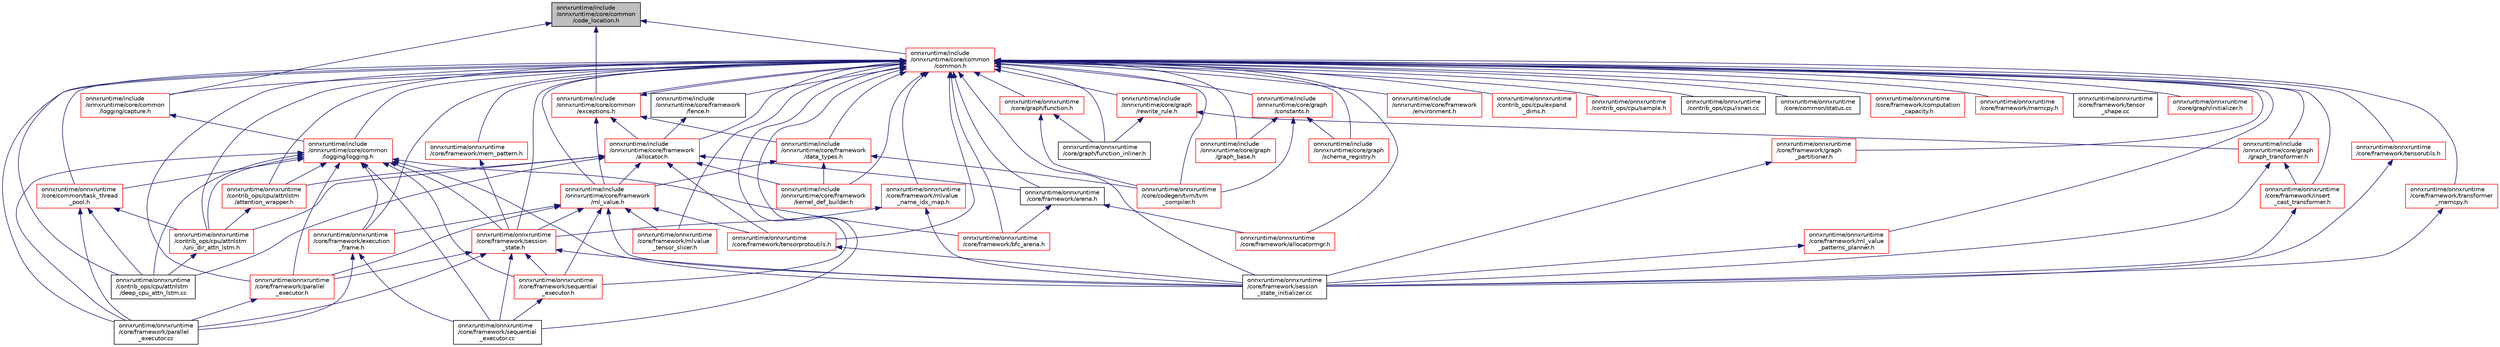 digraph "onnxruntime/include/onnxruntime/core/common/code_location.h"
{
  edge [fontname="Helvetica",fontsize="10",labelfontname="Helvetica",labelfontsize="10"];
  node [fontname="Helvetica",fontsize="10",shape=record];
  Node4 [label="onnxruntime/include\l/onnxruntime/core/common\l/code_location.h",height=0.2,width=0.4,color="black", fillcolor="grey75", style="filled", fontcolor="black"];
  Node4 -> Node5 [dir="back",color="midnightblue",fontsize="10",style="solid",fontname="Helvetica"];
  Node5 [label="onnxruntime/include\l/onnxruntime/core/common\l/common.h",height=0.2,width=0.4,color="red", fillcolor="white", style="filled",URL="$include_2onnxruntime_2core_2common_2common_8h.html"];
  Node5 -> Node6 [dir="back",color="midnightblue",fontsize="10",style="solid",fontname="Helvetica"];
  Node6 [label="onnxruntime/include\l/onnxruntime/core/common\l/exceptions.h",height=0.2,width=0.4,color="red", fillcolor="white", style="filled",URL="$exceptions_8h.html"];
  Node6 -> Node5 [dir="back",color="midnightblue",fontsize="10",style="solid",fontname="Helvetica"];
  Node6 -> Node7 [dir="back",color="midnightblue",fontsize="10",style="solid",fontname="Helvetica"];
  Node7 [label="onnxruntime/include\l/onnxruntime/core/framework\l/allocator.h",height=0.2,width=0.4,color="red", fillcolor="white", style="filled",URL="$framework_2allocator_8h.html"];
  Node7 -> Node8 [dir="back",color="midnightblue",fontsize="10",style="solid",fontname="Helvetica"];
  Node8 [label="onnxruntime/include\l/onnxruntime/core/framework\l/kernel_def_builder.h",height=0.2,width=0.4,color="red", fillcolor="white", style="filled",URL="$kernel__def__builder_8h.html"];
  Node7 -> Node271 [dir="back",color="midnightblue",fontsize="10",style="solid",fontname="Helvetica"];
  Node271 [label="onnxruntime/include\l/onnxruntime/core/framework\l/ml_value.h",height=0.2,width=0.4,color="red", fillcolor="white", style="filled",URL="$ml__value_8h.html"];
  Node271 -> Node272 [dir="back",color="midnightblue",fontsize="10",style="solid",fontname="Helvetica"];
  Node272 [label="onnxruntime/onnxruntime\l/core/framework/execution\l_frame.h",height=0.2,width=0.4,color="red", fillcolor="white", style="filled",URL="$execution__frame_8h.html"];
  Node272 -> Node46 [dir="back",color="midnightblue",fontsize="10",style="solid",fontname="Helvetica"];
  Node46 [label="onnxruntime/onnxruntime\l/core/framework/parallel\l_executor.cc",height=0.2,width=0.4,color="black", fillcolor="white", style="filled",URL="$parallel__executor_8cc.html"];
  Node272 -> Node47 [dir="back",color="midnightblue",fontsize="10",style="solid",fontname="Helvetica"];
  Node47 [label="onnxruntime/onnxruntime\l/core/framework/sequential\l_executor.cc",height=0.2,width=0.4,color="black", fillcolor="white", style="filled",URL="$sequential__executor_8cc.html"];
  Node271 -> Node276 [dir="back",color="midnightblue",fontsize="10",style="solid",fontname="Helvetica"];
  Node276 [label="onnxruntime/onnxruntime\l/core/framework/mlvalue\l_tensor_slicer.h",height=0.2,width=0.4,color="red", fillcolor="white", style="filled",URL="$mlvalue__tensor__slicer_8h.html"];
  Node271 -> Node274 [dir="back",color="midnightblue",fontsize="10",style="solid",fontname="Helvetica"];
  Node274 [label="onnxruntime/onnxruntime\l/core/framework/parallel\l_executor.h",height=0.2,width=0.4,color="red", fillcolor="white", style="filled",URL="$parallel__executor_8h.html"];
  Node274 -> Node46 [dir="back",color="midnightblue",fontsize="10",style="solid",fontname="Helvetica"];
  Node271 -> Node275 [dir="back",color="midnightblue",fontsize="10",style="solid",fontname="Helvetica"];
  Node275 [label="onnxruntime/onnxruntime\l/core/framework/sequential\l_executor.h",height=0.2,width=0.4,color="red", fillcolor="white", style="filled",URL="$sequential__executor_8h.html"];
  Node275 -> Node47 [dir="back",color="midnightblue",fontsize="10",style="solid",fontname="Helvetica"];
  Node271 -> Node278 [dir="back",color="midnightblue",fontsize="10",style="solid",fontname="Helvetica"];
  Node278 [label="onnxruntime/onnxruntime\l/core/framework/session\l_state.h",height=0.2,width=0.4,color="red", fillcolor="white", style="filled",URL="$session__state_8h.html"];
  Node278 -> Node46 [dir="back",color="midnightblue",fontsize="10",style="solid",fontname="Helvetica"];
  Node278 -> Node274 [dir="back",color="midnightblue",fontsize="10",style="solid",fontname="Helvetica"];
  Node278 -> Node47 [dir="back",color="midnightblue",fontsize="10",style="solid",fontname="Helvetica"];
  Node278 -> Node275 [dir="back",color="midnightblue",fontsize="10",style="solid",fontname="Helvetica"];
  Node278 -> Node39 [dir="back",color="midnightblue",fontsize="10",style="solid",fontname="Helvetica"];
  Node39 [label="onnxruntime/onnxruntime\l/core/framework/session\l_state_initializer.cc",height=0.2,width=0.4,color="black", fillcolor="white", style="filled",URL="$session__state__initializer_8cc.html"];
  Node271 -> Node39 [dir="back",color="midnightblue",fontsize="10",style="solid",fontname="Helvetica"];
  Node271 -> Node279 [dir="back",color="midnightblue",fontsize="10",style="solid",fontname="Helvetica"];
  Node279 [label="onnxruntime/onnxruntime\l/core/framework/tensorprotoutils.h",height=0.2,width=0.4,color="red", fillcolor="white", style="filled",URL="$tensorprotoutils_8h.html"];
  Node279 -> Node39 [dir="back",color="midnightblue",fontsize="10",style="solid",fontname="Helvetica"];
  Node7 -> Node308 [dir="back",color="midnightblue",fontsize="10",style="solid",fontname="Helvetica"];
  Node308 [label="onnxruntime/onnxruntime\l/contrib_ops/cpu/attnlstm\l/attention_wrapper.h",height=0.2,width=0.4,color="red", fillcolor="white", style="filled",URL="$attention__wrapper_8h.html"];
  Node308 -> Node306 [dir="back",color="midnightblue",fontsize="10",style="solid",fontname="Helvetica"];
  Node306 [label="onnxruntime/onnxruntime\l/contrib_ops/cpu/attnlstm\l/uni_dir_attn_lstm.h",height=0.2,width=0.4,color="red", fillcolor="white", style="filled",URL="$uni__dir__attn__lstm_8h.html"];
  Node306 -> Node28 [dir="back",color="midnightblue",fontsize="10",style="solid",fontname="Helvetica"];
  Node28 [label="onnxruntime/onnxruntime\l/contrib_ops/cpu/attnlstm\l/deep_cpu_attn_lstm.cc",height=0.2,width=0.4,color="black", fillcolor="white", style="filled",URL="$deep__cpu__attn__lstm_8cc.html"];
  Node7 -> Node306 [dir="back",color="midnightblue",fontsize="10",style="solid",fontname="Helvetica"];
  Node7 -> Node28 [dir="back",color="midnightblue",fontsize="10",style="solid",fontname="Helvetica"];
  Node7 -> Node315 [dir="back",color="midnightblue",fontsize="10",style="solid",fontname="Helvetica"];
  Node315 [label="onnxruntime/onnxruntime\l/core/framework/arena.h",height=0.2,width=0.4,color="black", fillcolor="white", style="filled",URL="$arena_8h.html"];
  Node315 -> Node316 [dir="back",color="midnightblue",fontsize="10",style="solid",fontname="Helvetica"];
  Node316 [label="onnxruntime/onnxruntime\l/core/framework/allocatormgr.h",height=0.2,width=0.4,color="red", fillcolor="white", style="filled",URL="$allocatormgr_8h.html"];
  Node315 -> Node319 [dir="back",color="midnightblue",fontsize="10",style="solid",fontname="Helvetica"];
  Node319 [label="onnxruntime/onnxruntime\l/core/framework/bfc_arena.h",height=0.2,width=0.4,color="red", fillcolor="white", style="filled",URL="$bfc__arena_8h.html"];
  Node7 -> Node279 [dir="back",color="midnightblue",fontsize="10",style="solid",fontname="Helvetica"];
  Node6 -> Node326 [dir="back",color="midnightblue",fontsize="10",style="solid",fontname="Helvetica"];
  Node326 [label="onnxruntime/include\l/onnxruntime/core/framework\l/data_types.h",height=0.2,width=0.4,color="red", fillcolor="white", style="filled",URL="$data__types_8h.html"];
  Node326 -> Node8 [dir="back",color="midnightblue",fontsize="10",style="solid",fontname="Helvetica"];
  Node326 -> Node271 [dir="back",color="midnightblue",fontsize="10",style="solid",fontname="Helvetica"];
  Node326 -> Node327 [dir="back",color="midnightblue",fontsize="10",style="solid",fontname="Helvetica"];
  Node327 [label="onnxruntime/onnxruntime\l/core/codegen/tvm/tvm\l_compiler.h",height=0.2,width=0.4,color="red", fillcolor="white", style="filled",URL="$tvm__compiler_8h.html"];
  Node6 -> Node271 [dir="back",color="midnightblue",fontsize="10",style="solid",fontname="Helvetica"];
  Node5 -> Node336 [dir="back",color="midnightblue",fontsize="10",style="solid",fontname="Helvetica"];
  Node336 [label="onnxruntime/include\l/onnxruntime/core/common\l/logging/capture.h",height=0.2,width=0.4,color="red", fillcolor="white", style="filled",URL="$capture_8h.html"];
  Node336 -> Node337 [dir="back",color="midnightblue",fontsize="10",style="solid",fontname="Helvetica"];
  Node337 [label="onnxruntime/include\l/onnxruntime/core/common\l/logging/logging.h",height=0.2,width=0.4,color="red", fillcolor="white", style="filled",URL="$logging_8h.html"];
  Node337 -> Node308 [dir="back",color="midnightblue",fontsize="10",style="solid",fontname="Helvetica"];
  Node337 -> Node306 [dir="back",color="midnightblue",fontsize="10",style="solid",fontname="Helvetica"];
  Node337 -> Node28 [dir="back",color="midnightblue",fontsize="10",style="solid",fontname="Helvetica"];
  Node337 -> Node348 [dir="back",color="midnightblue",fontsize="10",style="solid",fontname="Helvetica"];
  Node348 [label="onnxruntime/onnxruntime\l/core/common/task_thread\l_pool.h",height=0.2,width=0.4,color="red", fillcolor="white", style="filled",URL="$task__thread__pool_8h.html"];
  Node348 -> Node306 [dir="back",color="midnightblue",fontsize="10",style="solid",fontname="Helvetica"];
  Node348 -> Node28 [dir="back",color="midnightblue",fontsize="10",style="solid",fontname="Helvetica"];
  Node348 -> Node46 [dir="back",color="midnightblue",fontsize="10",style="solid",fontname="Helvetica"];
  Node337 -> Node319 [dir="back",color="midnightblue",fontsize="10",style="solid",fontname="Helvetica"];
  Node337 -> Node272 [dir="back",color="midnightblue",fontsize="10",style="solid",fontname="Helvetica"];
  Node337 -> Node46 [dir="back",color="midnightblue",fontsize="10",style="solid",fontname="Helvetica"];
  Node337 -> Node274 [dir="back",color="midnightblue",fontsize="10",style="solid",fontname="Helvetica"];
  Node337 -> Node47 [dir="back",color="midnightblue",fontsize="10",style="solid",fontname="Helvetica"];
  Node337 -> Node275 [dir="back",color="midnightblue",fontsize="10",style="solid",fontname="Helvetica"];
  Node337 -> Node278 [dir="back",color="midnightblue",fontsize="10",style="solid",fontname="Helvetica"];
  Node337 -> Node39 [dir="back",color="midnightblue",fontsize="10",style="solid",fontname="Helvetica"];
  Node5 -> Node337 [dir="back",color="midnightblue",fontsize="10",style="solid",fontname="Helvetica"];
  Node5 -> Node7 [dir="back",color="midnightblue",fontsize="10",style="solid",fontname="Helvetica"];
  Node5 -> Node326 [dir="back",color="midnightblue",fontsize="10",style="solid",fontname="Helvetica"];
  Node5 -> Node354 [dir="back",color="midnightblue",fontsize="10",style="solid",fontname="Helvetica"];
  Node354 [label="onnxruntime/include\l/onnxruntime/core/framework\l/environment.h",height=0.2,width=0.4,color="red", fillcolor="white", style="filled",URL="$environment_8h.html"];
  Node5 -> Node355 [dir="back",color="midnightblue",fontsize="10",style="solid",fontname="Helvetica"];
  Node355 [label="onnxruntime/include\l/onnxruntime/core/framework\l/fence.h",height=0.2,width=0.4,color="black", fillcolor="white", style="filled",URL="$fence_8h.html"];
  Node355 -> Node7 [dir="back",color="midnightblue",fontsize="10",style="solid",fontname="Helvetica"];
  Node5 -> Node8 [dir="back",color="midnightblue",fontsize="10",style="solid",fontname="Helvetica"];
  Node5 -> Node271 [dir="back",color="midnightblue",fontsize="10",style="solid",fontname="Helvetica"];
  Node5 -> Node356 [dir="back",color="midnightblue",fontsize="10",style="solid",fontname="Helvetica"];
  Node356 [label="onnxruntime/include\l/onnxruntime/core/graph\l/constants.h",height=0.2,width=0.4,color="red", fillcolor="white", style="filled",URL="$constants_8h.html"];
  Node356 -> Node357 [dir="back",color="midnightblue",fontsize="10",style="solid",fontname="Helvetica"];
  Node357 [label="onnxruntime/include\l/onnxruntime/core/graph\l/graph_base.h",height=0.2,width=0.4,color="red", fillcolor="white", style="filled",URL="$graph__base_8h.html"];
  Node356 -> Node381 [dir="back",color="midnightblue",fontsize="10",style="solid",fontname="Helvetica"];
  Node381 [label="onnxruntime/include\l/onnxruntime/core/graph\l/schema_registry.h",height=0.2,width=0.4,color="red", fillcolor="white", style="filled",URL="$schema__registry_8h.html"];
  Node356 -> Node327 [dir="back",color="midnightblue",fontsize="10",style="solid",fontname="Helvetica"];
  Node5 -> Node357 [dir="back",color="midnightblue",fontsize="10",style="solid",fontname="Helvetica"];
  Node5 -> Node360 [dir="back",color="midnightblue",fontsize="10",style="solid",fontname="Helvetica"];
  Node360 [label="onnxruntime/include\l/onnxruntime/core/graph\l/graph_transformer.h",height=0.2,width=0.4,color="red", fillcolor="white", style="filled",URL="$graph__transformer_8h.html"];
  Node360 -> Node40 [dir="back",color="midnightblue",fontsize="10",style="solid",fontname="Helvetica"];
  Node40 [label="onnxruntime/onnxruntime\l/core/framework/insert\l_cast_transformer.h",height=0.2,width=0.4,color="red", fillcolor="white", style="filled",URL="$insert__cast__transformer_8h.html"];
  Node40 -> Node39 [dir="back",color="midnightblue",fontsize="10",style="solid",fontname="Helvetica"];
  Node360 -> Node39 [dir="back",color="midnightblue",fontsize="10",style="solid",fontname="Helvetica"];
  Node5 -> Node372 [dir="back",color="midnightblue",fontsize="10",style="solid",fontname="Helvetica"];
  Node372 [label="onnxruntime/include\l/onnxruntime/core/graph\l/rewrite_rule.h",height=0.2,width=0.4,color="red", fillcolor="white", style="filled",URL="$rewrite__rule_8h.html"];
  Node372 -> Node360 [dir="back",color="midnightblue",fontsize="10",style="solid",fontname="Helvetica"];
  Node372 -> Node373 [dir="back",color="midnightblue",fontsize="10",style="solid",fontname="Helvetica"];
  Node373 [label="onnxruntime/onnxruntime\l/core/graph/function_inliner.h",height=0.2,width=0.4,color="black", fillcolor="white", style="filled",URL="$function__inliner_8h.html"];
  Node5 -> Node381 [dir="back",color="midnightblue",fontsize="10",style="solid",fontname="Helvetica"];
  Node5 -> Node308 [dir="back",color="midnightblue",fontsize="10",style="solid",fontname="Helvetica"];
  Node5 -> Node306 [dir="back",color="midnightblue",fontsize="10",style="solid",fontname="Helvetica"];
  Node5 -> Node28 [dir="back",color="midnightblue",fontsize="10",style="solid",fontname="Helvetica"];
  Node5 -> Node29 [dir="back",color="midnightblue",fontsize="10",style="solid",fontname="Helvetica"];
  Node29 [label="onnxruntime/onnxruntime\l/contrib_ops/cpu/expand\l_dims.h",height=0.2,width=0.4,color="red", fillcolor="white", style="filled",URL="$expand__dims_8h.html"];
  Node5 -> Node31 [dir="back",color="midnightblue",fontsize="10",style="solid",fontname="Helvetica"];
  Node31 [label="onnxruntime/onnxruntime\l/contrib_ops/cpu/sample.h",height=0.2,width=0.4,color="red", fillcolor="white", style="filled",URL="$sample_8h.html"];
  Node5 -> Node34 [dir="back",color="midnightblue",fontsize="10",style="solid",fontname="Helvetica"];
  Node34 [label="onnxruntime/onnxruntime\l/contrib_ops/cpu/isnan.cc",height=0.2,width=0.4,color="black", fillcolor="white", style="filled",URL="$isnan_8cc.html"];
  Node5 -> Node327 [dir="back",color="midnightblue",fontsize="10",style="solid",fontname="Helvetica"];
  Node5 -> Node386 [dir="back",color="midnightblue",fontsize="10",style="solid",fontname="Helvetica"];
  Node386 [label="onnxruntime/onnxruntime\l/core/common/status.cc",height=0.2,width=0.4,color="black", fillcolor="white", style="filled",URL="$status_8cc.html"];
  Node5 -> Node348 [dir="back",color="midnightblue",fontsize="10",style="solid",fontname="Helvetica"];
  Node5 -> Node316 [dir="back",color="midnightblue",fontsize="10",style="solid",fontname="Helvetica"];
  Node5 -> Node315 [dir="back",color="midnightblue",fontsize="10",style="solid",fontname="Helvetica"];
  Node5 -> Node319 [dir="back",color="midnightblue",fontsize="10",style="solid",fontname="Helvetica"];
  Node5 -> Node387 [dir="back",color="midnightblue",fontsize="10",style="solid",fontname="Helvetica"];
  Node387 [label="onnxruntime/onnxruntime\l/core/framework/computation\l_capacity.h",height=0.2,width=0.4,color="red", fillcolor="white", style="filled",URL="$computation__capacity_8h.html"];
  Node5 -> Node272 [dir="back",color="midnightblue",fontsize="10",style="solid",fontname="Helvetica"];
  Node5 -> Node38 [dir="back",color="midnightblue",fontsize="10",style="solid",fontname="Helvetica"];
  Node38 [label="onnxruntime/onnxruntime\l/core/framework/graph\l_partitioner.h",height=0.2,width=0.4,color="red", fillcolor="white", style="filled",URL="$graph__partitioner_8h.html"];
  Node38 -> Node39 [dir="back",color="midnightblue",fontsize="10",style="solid",fontname="Helvetica"];
  Node5 -> Node40 [dir="back",color="midnightblue",fontsize="10",style="solid",fontname="Helvetica"];
  Node5 -> Node310 [dir="back",color="midnightblue",fontsize="10",style="solid",fontname="Helvetica"];
  Node310 [label="onnxruntime/onnxruntime\l/core/framework/mem_pattern.h",height=0.2,width=0.4,color="red", fillcolor="white", style="filled",URL="$mem__pattern_8h.html"];
  Node310 -> Node278 [dir="back",color="midnightblue",fontsize="10",style="solid",fontname="Helvetica"];
  Node5 -> Node42 [dir="back",color="midnightblue",fontsize="10",style="solid",fontname="Helvetica"];
  Node42 [label="onnxruntime/onnxruntime\l/core/framework/memcpy.h",height=0.2,width=0.4,color="red", fillcolor="white", style="filled",URL="$memcpy_8h.html"];
  Node5 -> Node312 [dir="back",color="midnightblue",fontsize="10",style="solid",fontname="Helvetica"];
  Node312 [label="onnxruntime/onnxruntime\l/core/framework/ml_value\l_patterns_planner.h",height=0.2,width=0.4,color="red", fillcolor="white", style="filled",URL="$ml__value__patterns__planner_8h.html"];
  Node312 -> Node39 [dir="back",color="midnightblue",fontsize="10",style="solid",fontname="Helvetica"];
  Node5 -> Node388 [dir="back",color="midnightblue",fontsize="10",style="solid",fontname="Helvetica"];
  Node388 [label="onnxruntime/onnxruntime\l/core/framework/mlvalue\l_name_idx_map.h",height=0.2,width=0.4,color="red", fillcolor="white", style="filled",URL="$mlvalue__name__idx__map_8h.html"];
  Node388 -> Node278 [dir="back",color="midnightblue",fontsize="10",style="solid",fontname="Helvetica"];
  Node388 -> Node39 [dir="back",color="midnightblue",fontsize="10",style="solid",fontname="Helvetica"];
  Node5 -> Node276 [dir="back",color="midnightblue",fontsize="10",style="solid",fontname="Helvetica"];
  Node5 -> Node46 [dir="back",color="midnightblue",fontsize="10",style="solid",fontname="Helvetica"];
  Node5 -> Node274 [dir="back",color="midnightblue",fontsize="10",style="solid",fontname="Helvetica"];
  Node5 -> Node47 [dir="back",color="midnightblue",fontsize="10",style="solid",fontname="Helvetica"];
  Node5 -> Node275 [dir="back",color="midnightblue",fontsize="10",style="solid",fontname="Helvetica"];
  Node5 -> Node278 [dir="back",color="midnightblue",fontsize="10",style="solid",fontname="Helvetica"];
  Node5 -> Node39 [dir="back",color="midnightblue",fontsize="10",style="solid",fontname="Helvetica"];
  Node5 -> Node389 [dir="back",color="midnightblue",fontsize="10",style="solid",fontname="Helvetica"];
  Node389 [label="onnxruntime/onnxruntime\l/core/framework/tensor\l_shape.cc",height=0.2,width=0.4,color="black", fillcolor="white", style="filled",URL="$tensor__shape_8cc.html"];
  Node5 -> Node279 [dir="back",color="midnightblue",fontsize="10",style="solid",fontname="Helvetica"];
  Node5 -> Node390 [dir="back",color="midnightblue",fontsize="10",style="solid",fontname="Helvetica"];
  Node390 [label="onnxruntime/onnxruntime\l/core/framework/tensorutils.h",height=0.2,width=0.4,color="red", fillcolor="white", style="filled",URL="$tensorutils_8h.html"];
  Node390 -> Node39 [dir="back",color="midnightblue",fontsize="10",style="solid",fontname="Helvetica"];
  Node5 -> Node54 [dir="back",color="midnightblue",fontsize="10",style="solid",fontname="Helvetica"];
  Node54 [label="onnxruntime/onnxruntime\l/core/framework/transformer\l_memcpy.h",height=0.2,width=0.4,color="red", fillcolor="white", style="filled",URL="$transformer__memcpy_8h.html"];
  Node54 -> Node39 [dir="back",color="midnightblue",fontsize="10",style="solid",fontname="Helvetica"];
  Node5 -> Node391 [dir="back",color="midnightblue",fontsize="10",style="solid",fontname="Helvetica"];
  Node391 [label="onnxruntime/onnxruntime\l/core/graph/function.h",height=0.2,width=0.4,color="red", fillcolor="white", style="filled",URL="$function_8h.html"];
  Node391 -> Node327 [dir="back",color="midnightblue",fontsize="10",style="solid",fontname="Helvetica"];
  Node391 -> Node373 [dir="back",color="midnightblue",fontsize="10",style="solid",fontname="Helvetica"];
  Node5 -> Node373 [dir="back",color="midnightblue",fontsize="10",style="solid",fontname="Helvetica"];
  Node5 -> Node393 [dir="back",color="midnightblue",fontsize="10",style="solid",fontname="Helvetica"];
  Node393 [label="onnxruntime/onnxruntime\l/core/graph/initializer.h",height=0.2,width=0.4,color="red", fillcolor="white", style="filled",URL="$initializer_8h.html"];
  Node4 -> Node6 [dir="back",color="midnightblue",fontsize="10",style="solid",fontname="Helvetica"];
  Node4 -> Node336 [dir="back",color="midnightblue",fontsize="10",style="solid",fontname="Helvetica"];
}
